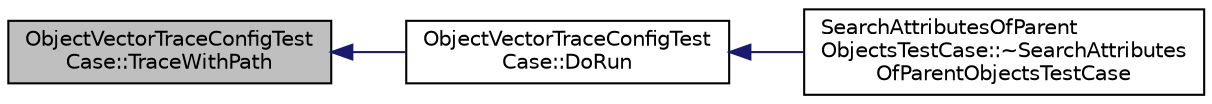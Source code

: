 digraph "ObjectVectorTraceConfigTestCase::TraceWithPath"
{
  edge [fontname="Helvetica",fontsize="10",labelfontname="Helvetica",labelfontsize="10"];
  node [fontname="Helvetica",fontsize="10",shape=record];
  rankdir="LR";
  Node1 [label="ObjectVectorTraceConfigTest\lCase::TraceWithPath",height=0.2,width=0.4,color="black", fillcolor="grey75", style="filled", fontcolor="black"];
  Node1 -> Node2 [dir="back",color="midnightblue",fontsize="10",style="solid"];
  Node2 [label="ObjectVectorTraceConfigTest\lCase::DoRun",height=0.2,width=0.4,color="black", fillcolor="white", style="filled",URL="$d9/dc1/classObjectVectorTraceConfigTestCase.html#a9a6e89be5025970a01de8e4fb514b750",tooltip="Implementation to actually run this TestCase. "];
  Node2 -> Node3 [dir="back",color="midnightblue",fontsize="10",style="solid"];
  Node3 [label="SearchAttributesOfParent\lObjectsTestCase::~SearchAttributes\lOfParentObjectsTestCase",height=0.2,width=0.4,color="black", fillcolor="white", style="filled",URL="$da/d07/classSearchAttributesOfParentObjectsTestCase.html#ace161b0f1a18d819ddce394add4243ef"];
}

